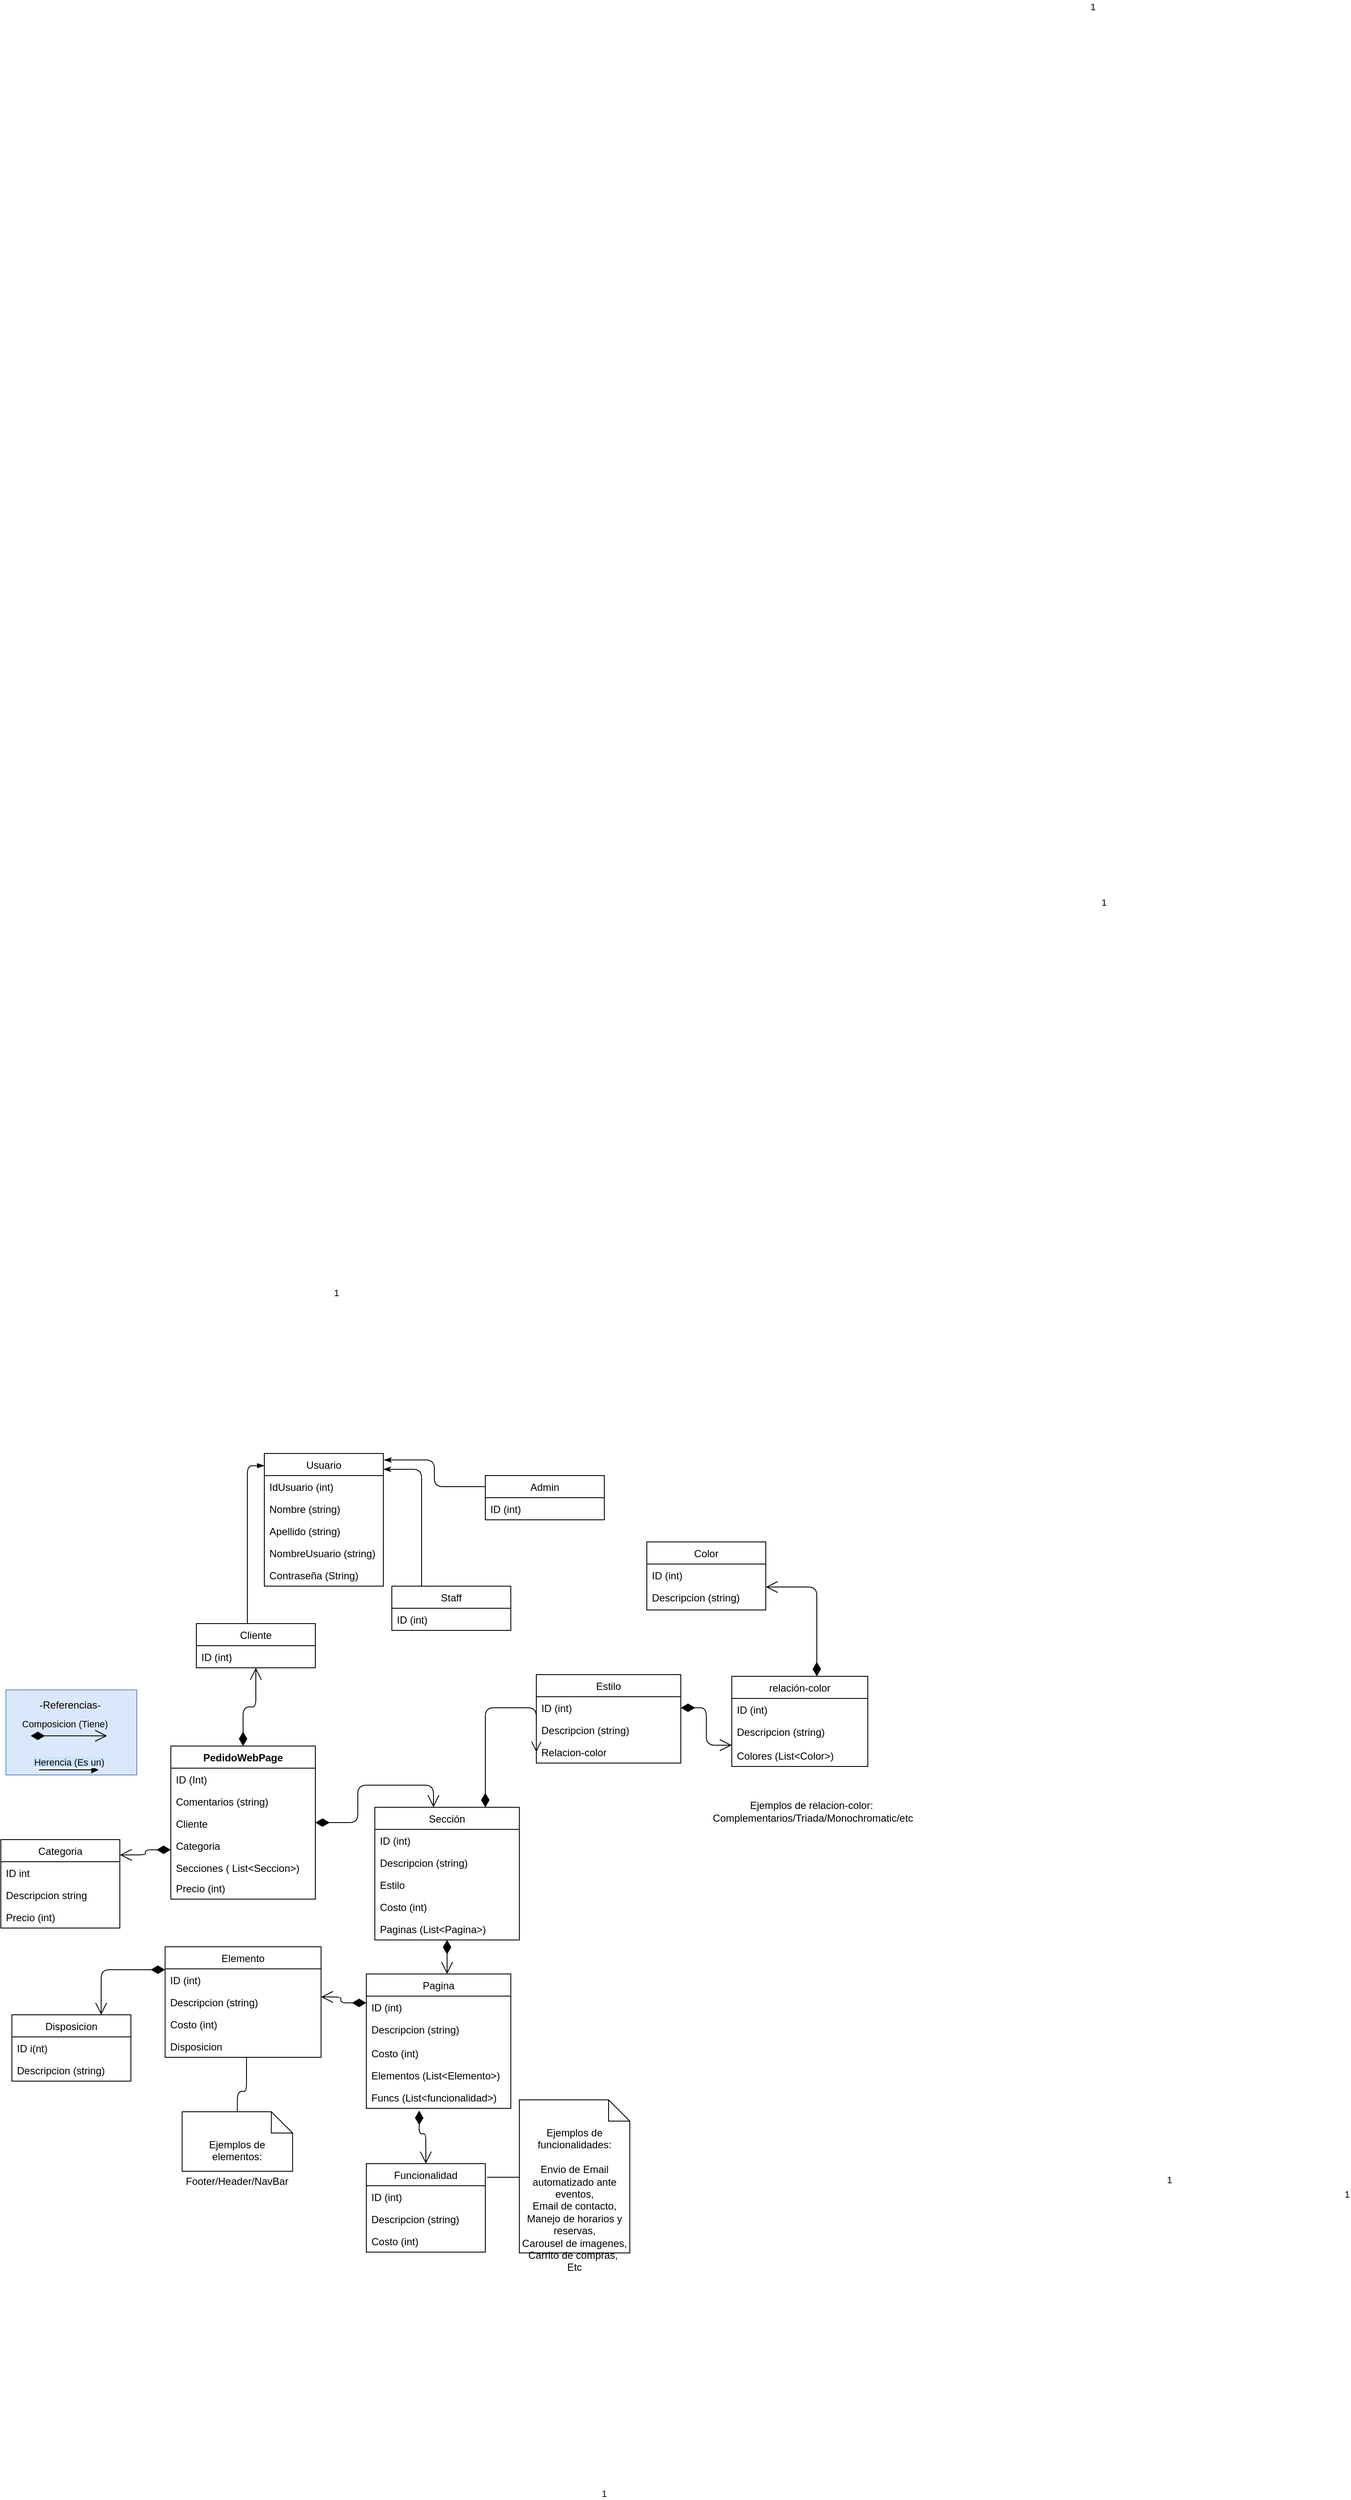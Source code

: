 <mxfile version="13.7.9" type="device" pages="2"><diagram id="vIYG2Fxx6F3eqHMiuBkE" name="Page-1"><mxGraphModel dx="1929" dy="2980" grid="1" gridSize="10" guides="1" tooltips="1" connect="1" arrows="1" fold="1" page="1" pageScale="1" pageWidth="827" pageHeight="1169" math="0" shadow="0"><root><mxCell id="0"/><mxCell id="1" parent="0"/><mxCell id="iHkyKrRg-yP8Q8fLfpzA-32" value="" style="html=1;fillColor=#dae8fc;strokeColor=#6c8ebf;" parent="1" vertex="1"><mxGeometry x="-224" y="28" width="154" height="100" as="geometry"/></mxCell><mxCell id="NEYaBUUp0sFS0tUPpVRK-43" value="Ejemplos de relacion-color:&amp;nbsp;&lt;br&gt;Complementarios/Triada/Monochromatic/etc" style="text;html=1;resizable=0;autosize=1;align=center;verticalAlign=middle;points=[];fillColor=none;strokeColor=none;rounded=0;" parent="1" vertex="1"><mxGeometry x="600" y="156" width="250" height="30" as="geometry"/></mxCell><mxCell id="NEYaBUUp0sFS0tUPpVRK-44" value="1" style="endArrow=open;html=1;endSize=12;startArrow=diamondThin;startSize=14;startFill=1;edgeStyle=orthogonalEdgeStyle;align=left;verticalAlign=bottom;" parent="1" source="NEYaBUUp0sFS0tUPpVRK-2" target="uo4EFMvPSz_pwG-1uHCR-4" edge="1"><mxGeometry x="-0.101" y="571" relative="1" as="geometry"><mxPoint x="210" y="60" as="sourcePoint"/><mxPoint x="370" y="60" as="targetPoint"/><Array as="points"><mxPoint x="190" y="184"/><mxPoint x="190" y="140"/><mxPoint x="279" y="140"/></Array><mxPoint x="-30" y="1" as="offset"/></mxGeometry></mxCell><mxCell id="NEYaBUUp0sFS0tUPpVRK-45" value="1" style="endArrow=open;html=1;endSize=12;startArrow=diamondThin;startSize=14;startFill=1;edgeStyle=orthogonalEdgeStyle;align=left;verticalAlign=bottom;" parent="1" source="NEYaBUUp0sFS0tUPpVRK-22" target="NEYaBUUp0sFS0tUPpVRK-46" edge="1"><mxGeometry x="1" y="-728" relative="1" as="geometry"><mxPoint x="540" y="50" as="sourcePoint"/><mxPoint x="660" y="50" as="targetPoint"/><Array as="points"><mxPoint x="600" y="49"/><mxPoint x="600" y="93"/></Array><mxPoint x="510" y="-208" as="offset"/></mxGeometry></mxCell><mxCell id="NEYaBUUp0sFS0tUPpVRK-46" value="relación-color" style="swimlane;fontStyle=0;childLayout=stackLayout;horizontal=1;startSize=26;fillColor=none;horizontalStack=0;resizeParent=1;resizeParentMax=0;resizeLast=0;collapsible=1;marginBottom=0;" parent="1" vertex="1"><mxGeometry x="630" y="12" width="160" height="106" as="geometry"/></mxCell><mxCell id="NEYaBUUp0sFS0tUPpVRK-47" value="ID (int)" style="text;strokeColor=none;fillColor=none;align=left;verticalAlign=top;spacingLeft=4;spacingRight=4;overflow=hidden;rotatable=0;points=[[0,0.5],[1,0.5]];portConstraint=eastwest;" parent="NEYaBUUp0sFS0tUPpVRK-46" vertex="1"><mxGeometry y="26" width="160" height="26" as="geometry"/></mxCell><mxCell id="NEYaBUUp0sFS0tUPpVRK-48" value="Descripcion (string)" style="text;strokeColor=none;fillColor=none;align=left;verticalAlign=top;spacingLeft=4;spacingRight=4;overflow=hidden;rotatable=0;points=[[0,0.5],[1,0.5]];portConstraint=eastwest;" parent="NEYaBUUp0sFS0tUPpVRK-46" vertex="1"><mxGeometry y="52" width="160" height="28" as="geometry"/></mxCell><mxCell id="NEYaBUUp0sFS0tUPpVRK-23" value="Colores (List&lt;Color&gt;)" style="text;strokeColor=none;fillColor=none;align=left;verticalAlign=top;spacingLeft=4;spacingRight=4;overflow=hidden;rotatable=0;points=[[0,0.5],[1,0.5]];portConstraint=eastwest;" parent="NEYaBUUp0sFS0tUPpVRK-46" vertex="1"><mxGeometry y="80" width="160" height="26" as="geometry"/></mxCell><mxCell id="NEYaBUUp0sFS0tUPpVRK-50" value="1" style="endArrow=open;html=1;endSize=12;startArrow=diamondThin;startSize=14;startFill=1;edgeStyle=orthogonalEdgeStyle;align=left;verticalAlign=bottom;entryX=0.75;entryY=0;entryDx=0;entryDy=0;" parent="1" source="iHkyKrRg-yP8Q8fLfpzA-3" target="NEYaBUUp0sFS0tUPpVRK-26" edge="1"><mxGeometry x="0.173" y="862" relative="1" as="geometry"><mxPoint x="-390" y="330" as="sourcePoint"/><mxPoint x="-110" y="390" as="targetPoint"/><Array as="points"><mxPoint x="-112" y="357"/></Array><mxPoint x="-560" y="-807" as="offset"/></mxGeometry></mxCell><mxCell id="NEYaBUUp0sFS0tUPpVRK-55" value="1" style="endArrow=open;html=1;endSize=12;startArrow=diamondThin;startSize=14;startFill=1;edgeStyle=orthogonalEdgeStyle;align=left;verticalAlign=bottom;" parent="1" source="NEYaBUUp0sFS0tUPpVRK-46" target="NEYaBUUp0sFS0tUPpVRK-51" edge="1"><mxGeometry x="1" y="-668" relative="1" as="geometry"><mxPoint x="530" y="20" as="sourcePoint"/><mxPoint x="660" y="20" as="targetPoint"/><Array as="points"><mxPoint x="730" y="-93"/></Array><mxPoint x="393" y="-128" as="offset"/></mxGeometry></mxCell><mxCell id="NEYaBUUp0sFS0tUPpVRK-62" value="1" style="endArrow=open;html=1;endSize=12;startArrow=diamondThin;startSize=14;startFill=1;edgeStyle=orthogonalEdgeStyle;align=left;verticalAlign=bottom;" parent="1" source="uo4EFMvPSz_pwG-1uHCR-4" target="NEYaBUUp0sFS0tUPpVRK-57" edge="1"><mxGeometry x="1" y="1088" relative="1" as="geometry"><mxPoint x="136" y="280" as="sourcePoint"/><mxPoint x="360" y="250" as="targetPoint"/><Array as="points"><mxPoint x="277" y="280"/><mxPoint x="280" y="280"/></Array><mxPoint x="-34" y="268" as="offset"/></mxGeometry></mxCell><mxCell id="NEYaBUUp0sFS0tUPpVRK-64" value="1" style="endArrow=open;html=1;endSize=12;startArrow=diamondThin;startSize=14;startFill=1;edgeStyle=orthogonalEdgeStyle;align=left;verticalAlign=bottom;entryX=1;entryY=0.173;entryDx=0;entryDy=0;entryPerimeter=0;" parent="1" source="NEYaBUUp0sFS0tUPpVRK-2" target="NEYaBUUp0sFS0tUPpVRK-7" edge="1"><mxGeometry x="1" y="-1147" relative="1" as="geometry"><mxPoint x="50" y="220" as="sourcePoint"/><mxPoint x="60" y="410" as="targetPoint"/><Array as="points"><mxPoint x="-60" y="216"/><mxPoint x="-60" y="222"/></Array><mxPoint x="1140" y="-1017" as="offset"/></mxGeometry></mxCell><mxCell id="iHkyKrRg-yP8Q8fLfpzA-25" style="edgeStyle=orthogonalEdgeStyle;rounded=1;orthogonalLoop=1;jettySize=auto;html=1;entryX=1.014;entryY=0.154;entryDx=0;entryDy=0;entryPerimeter=0;startArrow=none;startFill=0;startSize=14;endArrow=none;endFill=0;endSize=6;" parent="1" source="NEYaBUUp0sFS0tUPpVRK-68" target="NEYaBUUp0sFS0tUPpVRK-38" edge="1"><mxGeometry relative="1" as="geometry"><Array as="points"><mxPoint x="400" y="601"/><mxPoint x="400" y="601"/></Array></mxGeometry></mxCell><mxCell id="NEYaBUUp0sFS0tUPpVRK-68" value="&lt;span&gt;Ejemplos de funcionalidades:&lt;br&gt;&lt;/span&gt;&lt;br&gt;&lt;span&gt;Envio de Email automatizado ante eventos,&lt;/span&gt;&lt;br&gt;&lt;span&gt;Email de contacto,&lt;/span&gt;&lt;br&gt;&lt;span&gt;Manejo de horarios y reservas,&lt;/span&gt;&lt;br&gt;&lt;span&gt;Carousel de imagenes,&lt;/span&gt;&lt;br&gt;&lt;span&gt;Carrito de compras,&amp;nbsp;&lt;/span&gt;&lt;br&gt;&lt;span&gt;Etc&lt;/span&gt;" style="shape=note2;boundedLbl=1;whiteSpace=wrap;html=1;size=25;verticalAlign=top;align=center;" parent="1" vertex="1"><mxGeometry x="380" y="510" width="130" height="180" as="geometry"/></mxCell><mxCell id="iHkyKrRg-yP8Q8fLfpzA-2" style="edgeStyle=orthogonalEdgeStyle;rounded=1;orthogonalLoop=1;jettySize=auto;html=1;startArrow=diamondThin;startFill=1;endSize=12;startSize=14;endArrow=open;endFill=0;" parent="1" source="NEYaBUUp0sFS0tUPpVRK-57" target="iHkyKrRg-yP8Q8fLfpzA-3" edge="1"><mxGeometry relative="1" as="geometry"><mxPoint x="340" y="405" as="targetPoint"/><Array as="points"><mxPoint x="170" y="396"/><mxPoint x="170" y="389"/></Array></mxGeometry></mxCell><mxCell id="iHkyKrRg-yP8Q8fLfpzA-11" style="edgeStyle=orthogonalEdgeStyle;rounded=1;orthogonalLoop=1;jettySize=auto;html=1;startArrow=diamondThin;startFill=1;startSize=14;endArrow=open;endFill=0;endSize=12;exitX=0.366;exitY=1.104;exitDx=0;exitDy=0;exitPerimeter=0;" parent="1" source="iHkyKrRg-yP8Q8fLfpzA-12" target="NEYaBUUp0sFS0tUPpVRK-38" edge="1"><mxGeometry relative="1" as="geometry"><mxPoint x="450" y="300" as="targetPoint"/><Array as="points"><mxPoint x="262" y="550"/><mxPoint x="270" y="550"/></Array></mxGeometry></mxCell><mxCell id="iHkyKrRg-yP8Q8fLfpzA-10" style="edgeStyle=orthogonalEdgeStyle;rounded=1;orthogonalLoop=1;jettySize=auto;html=1;exitX=0.5;exitY=0;exitDx=0;exitDy=0;startArrow=none;startFill=0;startSize=14;endArrow=none;endFill=0;endSize=6;" parent="1" source="iHkyKrRg-yP8Q8fLfpzA-7" target="iHkyKrRg-yP8Q8fLfpzA-3" edge="1"><mxGeometry relative="1" as="geometry"><mxPoint x="372.25" y="672" as="targetPoint"/><Array as="points"><mxPoint x="48" y="500"/><mxPoint x="59" y="500"/></Array></mxGeometry></mxCell><mxCell id="iHkyKrRg-yP8Q8fLfpzA-7" value="&lt;span&gt;Ejemplos de elementos:&lt;br&gt;&lt;/span&gt;&lt;br&gt;Footer/Header/NavBar" style="shape=note2;boundedLbl=1;whiteSpace=wrap;html=1;size=25;verticalAlign=top;align=center;" parent="1" vertex="1"><mxGeometry x="-16.75" y="524" width="130" height="70" as="geometry"/></mxCell><mxCell id="iHkyKrRg-yP8Q8fLfpzA-24" style="edgeStyle=orthogonalEdgeStyle;rounded=1;orthogonalLoop=1;jettySize=auto;html=1;startArrow=none;startFill=0;startSize=14;endArrow=blockThin;endFill=1;endSize=6;entryX=0;entryY=0.092;entryDx=0;entryDy=0;entryPerimeter=0;" parent="1" source="iHkyKrRg-yP8Q8fLfpzA-14" target="iHkyKrRg-yP8Q8fLfpzA-19" edge="1"><mxGeometry relative="1" as="geometry"><mxPoint x="70" y="-200" as="targetPoint"/><Array as="points"><mxPoint x="60" y="-236"/></Array></mxGeometry></mxCell><mxCell id="NEYaBUUp0sFS0tUPpVRK-26" value="Disposicion" style="swimlane;fontStyle=0;childLayout=stackLayout;horizontal=1;startSize=26;fillColor=none;horizontalStack=0;resizeParent=1;resizeParentMax=0;resizeLast=0;collapsible=1;marginBottom=0;" parent="1" vertex="1"><mxGeometry x="-217" y="410" width="140" height="78" as="geometry"/></mxCell><mxCell id="NEYaBUUp0sFS0tUPpVRK-27" value="ID i(nt)" style="text;strokeColor=none;fillColor=none;align=left;verticalAlign=top;spacingLeft=4;spacingRight=4;overflow=hidden;rotatable=0;points=[[0,0.5],[1,0.5]];portConstraint=eastwest;" parent="NEYaBUUp0sFS0tUPpVRK-26" vertex="1"><mxGeometry y="26" width="140" height="26" as="geometry"/></mxCell><mxCell id="NEYaBUUp0sFS0tUPpVRK-28" value="Descripcion (string)" style="text;strokeColor=none;fillColor=none;align=left;verticalAlign=top;spacingLeft=4;spacingRight=4;overflow=hidden;rotatable=0;points=[[0,0.5],[1,0.5]];portConstraint=eastwest;" parent="NEYaBUUp0sFS0tUPpVRK-26" vertex="1"><mxGeometry y="52" width="140" height="26" as="geometry"/></mxCell><mxCell id="iHkyKrRg-yP8Q8fLfpzA-26" value="1" style="endArrow=open;html=1;endSize=12;startArrow=diamondThin;startSize=14;startFill=1;edgeStyle=orthogonalEdgeStyle;align=left;verticalAlign=bottom;" parent="1" edge="1"><mxGeometry x="1" y="-1071" relative="1" as="geometry"><mxPoint x="-195" y="82" as="sourcePoint"/><mxPoint x="-105" y="82" as="targetPoint"/><mxPoint x="580" y="-171" as="offset"/></mxGeometry></mxCell><mxCell id="iHkyKrRg-yP8Q8fLfpzA-27" value="&lt;span style=&quot;background-color: rgb(204 , 229 , 255)&quot;&gt;Herencia (Es un)&lt;/span&gt;" style="html=1;verticalAlign=bottom;endArrow=block;" parent="1" edge="1"><mxGeometry width="80" relative="1" as="geometry"><mxPoint x="-185" y="122" as="sourcePoint"/><mxPoint x="-115" y="122" as="targetPoint"/></mxGeometry></mxCell><mxCell id="iHkyKrRg-yP8Q8fLfpzA-31" value="&lt;p style=&quot;line-height: 0% ; font-size: 11px&quot;&gt;Composicion (Tiene)&lt;/p&gt;" style="text;html=1;resizable=0;autosize=1;align=center;verticalAlign=middle;points=[];fillColor=none;strokeColor=none;rounded=0;" parent="1" vertex="1"><mxGeometry x="-215" y="52" width="120" height="30" as="geometry"/></mxCell><mxCell id="iHkyKrRg-yP8Q8fLfpzA-34" value="-Referencias-" style="text;html=1;resizable=0;autosize=1;align=center;verticalAlign=middle;points=[];fillColor=none;strokeColor=none;rounded=0;" parent="1" vertex="1"><mxGeometry x="-194" y="36" width="90" height="20" as="geometry"/></mxCell><mxCell id="iHkyKrRg-yP8Q8fLfpzA-35" style="edgeStyle=orthogonalEdgeStyle;rounded=1;orthogonalLoop=1;jettySize=auto;html=1;startArrow=diamondThin;startFill=1;startSize=14;endArrow=open;endFill=0;endSize=12;" parent="1" source="NEYaBUUp0sFS0tUPpVRK-2" target="iHkyKrRg-yP8Q8fLfpzA-14" edge="1"><mxGeometry relative="1" as="geometry"/></mxCell><mxCell id="iHkyKrRg-yP8Q8fLfpzA-44" style="edgeStyle=orthogonalEdgeStyle;rounded=1;orthogonalLoop=1;jettySize=auto;html=1;startArrow=none;startFill=0;startSize=14;endArrow=classicThin;endFill=1;endSize=6;entryX=1;entryY=0.119;entryDx=0;entryDy=0;entryPerimeter=0;exitX=0.25;exitY=0;exitDx=0;exitDy=0;" parent="1" source="iHkyKrRg-yP8Q8fLfpzA-41" target="iHkyKrRg-yP8Q8fLfpzA-19" edge="1"><mxGeometry relative="1" as="geometry"><mxPoint x="190" y="-140" as="targetPoint"/></mxGeometry></mxCell><mxCell id="iHkyKrRg-yP8Q8fLfpzA-45" style="edgeStyle=orthogonalEdgeStyle;rounded=1;orthogonalLoop=1;jettySize=auto;html=1;startArrow=none;startFill=0;startSize=14;endArrow=classicThin;endFill=1;endSize=6;entryX=1.006;entryY=0.049;entryDx=0;entryDy=0;entryPerimeter=0;exitX=0;exitY=0.25;exitDx=0;exitDy=0;" parent="1" source="iHkyKrRg-yP8Q8fLfpzA-36" target="iHkyKrRg-yP8Q8fLfpzA-19" edge="1"><mxGeometry relative="1" as="geometry"><mxPoint x="284" y="-240" as="targetPoint"/><mxPoint x="343" y="-180" as="sourcePoint"/></mxGeometry></mxCell><mxCell id="iHkyKrRg-yP8Q8fLfpzA-14" value="Cliente" style="swimlane;fontStyle=0;childLayout=stackLayout;horizontal=1;startSize=26;fillColor=none;horizontalStack=0;resizeParent=1;resizeParentMax=0;resizeLast=0;collapsible=1;marginBottom=0;" parent="1" vertex="1"><mxGeometry y="-50" width="140" height="52" as="geometry"/></mxCell><mxCell id="iHkyKrRg-yP8Q8fLfpzA-15" value="ID (int)" style="text;strokeColor=none;fillColor=none;align=left;verticalAlign=top;spacingLeft=4;spacingRight=4;overflow=hidden;rotatable=0;points=[[0,0.5],[1,0.5]];portConstraint=eastwest;" parent="iHkyKrRg-yP8Q8fLfpzA-14" vertex="1"><mxGeometry y="26" width="140" height="26" as="geometry"/></mxCell><mxCell id="iHkyKrRg-yP8Q8fLfpzA-19" value="Usuario" style="swimlane;fontStyle=0;childLayout=stackLayout;horizontal=1;startSize=26;fillColor=none;horizontalStack=0;resizeParent=1;resizeParentMax=0;resizeLast=0;collapsible=1;marginBottom=0;" parent="1" vertex="1"><mxGeometry x="80" y="-250" width="140" height="156" as="geometry"/></mxCell><mxCell id="iHkyKrRg-yP8Q8fLfpzA-20" value="IdUsuario (int)" style="text;strokeColor=none;fillColor=none;align=left;verticalAlign=top;spacingLeft=4;spacingRight=4;overflow=hidden;rotatable=0;points=[[0,0.5],[1,0.5]];portConstraint=eastwest;" parent="iHkyKrRg-yP8Q8fLfpzA-19" vertex="1"><mxGeometry y="26" width="140" height="26" as="geometry"/></mxCell><mxCell id="iHkyKrRg-yP8Q8fLfpzA-38" value="Nombre (string)" style="text;strokeColor=none;fillColor=none;align=left;verticalAlign=top;spacingLeft=4;spacingRight=4;overflow=hidden;rotatable=0;points=[[0,0.5],[1,0.5]];portConstraint=eastwest;" parent="iHkyKrRg-yP8Q8fLfpzA-19" vertex="1"><mxGeometry y="52" width="140" height="26" as="geometry"/></mxCell><mxCell id="iHkyKrRg-yP8Q8fLfpzA-39" value="Apellido (string)" style="text;strokeColor=none;fillColor=none;align=left;verticalAlign=top;spacingLeft=4;spacingRight=4;overflow=hidden;rotatable=0;points=[[0,0.5],[1,0.5]];portConstraint=eastwest;" parent="iHkyKrRg-yP8Q8fLfpzA-19" vertex="1"><mxGeometry y="78" width="140" height="26" as="geometry"/></mxCell><mxCell id="iHkyKrRg-yP8Q8fLfpzA-46" value="NombreUsuario (string)" style="text;strokeColor=none;fillColor=none;align=left;verticalAlign=top;spacingLeft=4;spacingRight=4;overflow=hidden;rotatable=0;points=[[0,0.5],[1,0.5]];portConstraint=eastwest;" parent="iHkyKrRg-yP8Q8fLfpzA-19" vertex="1"><mxGeometry y="104" width="140" height="26" as="geometry"/></mxCell><mxCell id="iHkyKrRg-yP8Q8fLfpzA-47" value="Contraseña (String)" style="text;strokeColor=none;fillColor=none;align=left;verticalAlign=top;spacingLeft=4;spacingRight=4;overflow=hidden;rotatable=0;points=[[0,0.5],[1,0.5]];portConstraint=eastwest;" parent="iHkyKrRg-yP8Q8fLfpzA-19" vertex="1"><mxGeometry y="130" width="140" height="26" as="geometry"/></mxCell><mxCell id="iHkyKrRg-yP8Q8fLfpzA-36" value="Admin" style="swimlane;fontStyle=0;childLayout=stackLayout;horizontal=1;startSize=26;fillColor=none;horizontalStack=0;resizeParent=1;resizeParentMax=0;resizeLast=0;collapsible=1;marginBottom=0;" parent="1" vertex="1"><mxGeometry x="340" y="-224" width="140" height="52" as="geometry"/></mxCell><mxCell id="iHkyKrRg-yP8Q8fLfpzA-37" value="ID (int)" style="text;strokeColor=none;fillColor=none;align=left;verticalAlign=top;spacingLeft=4;spacingRight=4;overflow=hidden;rotatable=0;points=[[0,0.5],[1,0.5]];portConstraint=eastwest;" parent="iHkyKrRg-yP8Q8fLfpzA-36" vertex="1"><mxGeometry y="26" width="140" height="26" as="geometry"/></mxCell><mxCell id="iHkyKrRg-yP8Q8fLfpzA-41" value="Staff" style="swimlane;fontStyle=0;childLayout=stackLayout;horizontal=1;startSize=26;fillColor=none;horizontalStack=0;resizeParent=1;resizeParentMax=0;resizeLast=0;collapsible=1;marginBottom=0;" parent="1" vertex="1"><mxGeometry x="230" y="-94" width="140" height="52" as="geometry"/></mxCell><mxCell id="iHkyKrRg-yP8Q8fLfpzA-42" value="ID (int)" style="text;strokeColor=none;fillColor=none;align=left;verticalAlign=top;spacingLeft=4;spacingRight=4;overflow=hidden;rotatable=0;points=[[0,0.5],[1,0.5]];portConstraint=eastwest;" parent="iHkyKrRg-yP8Q8fLfpzA-41" vertex="1"><mxGeometry y="26" width="140" height="26" as="geometry"/></mxCell><mxCell id="uo4EFMvPSz_pwG-1uHCR-8" style="edgeStyle=orthogonalEdgeStyle;rounded=1;orthogonalLoop=1;jettySize=auto;html=1;startArrow=open;startFill=0;startSize=10;endArrow=diamondThin;endFill=1;endSize=14;exitX=0;exitY=0.5;exitDx=0;exitDy=0;" parent="1" source="NEYaBUUp0sFS0tUPpVRK-24" target="uo4EFMvPSz_pwG-1uHCR-4" edge="1"><mxGeometry relative="1" as="geometry"><Array as="points"><mxPoint x="340" y="49"/></Array></mxGeometry></mxCell><mxCell id="NEYaBUUp0sFS0tUPpVRK-7" value="Categoria" style="swimlane;fontStyle=0;childLayout=stackLayout;horizontal=1;startSize=26;fillColor=none;horizontalStack=0;resizeParent=1;resizeParentMax=0;resizeLast=0;collapsible=1;marginBottom=0;" parent="1" vertex="1"><mxGeometry x="-230" y="204" width="140" height="104" as="geometry"/></mxCell><mxCell id="NEYaBUUp0sFS0tUPpVRK-8" value="ID int" style="text;strokeColor=none;fillColor=none;align=left;verticalAlign=top;spacingLeft=4;spacingRight=4;overflow=hidden;rotatable=0;points=[[0,0.5],[1,0.5]];portConstraint=eastwest;" parent="NEYaBUUp0sFS0tUPpVRK-7" vertex="1"><mxGeometry y="26" width="140" height="26" as="geometry"/></mxCell><mxCell id="NEYaBUUp0sFS0tUPpVRK-9" value="Descripcion string" style="text;strokeColor=none;fillColor=none;align=left;verticalAlign=top;spacingLeft=4;spacingRight=4;overflow=hidden;rotatable=0;points=[[0,0.5],[1,0.5]];portConstraint=eastwest;" parent="NEYaBUUp0sFS0tUPpVRK-7" vertex="1"><mxGeometry y="52" width="140" height="26" as="geometry"/></mxCell><mxCell id="NEYaBUUp0sFS0tUPpVRK-65" value="Precio (int)" style="text;strokeColor=none;fillColor=none;align=left;verticalAlign=top;spacingLeft=4;spacingRight=4;overflow=hidden;rotatable=0;points=[[0,0.5],[1,0.5]];portConstraint=eastwest;" parent="NEYaBUUp0sFS0tUPpVRK-7" vertex="1"><mxGeometry y="78" width="140" height="26" as="geometry"/></mxCell><mxCell id="NEYaBUUp0sFS0tUPpVRK-2" value="PedidoWebPage" style="swimlane;fontStyle=1;align=center;verticalAlign=top;childLayout=stackLayout;horizontal=1;startSize=26;horizontalStack=0;resizeParent=1;resizeParentMax=0;resizeLast=0;collapsible=1;marginBottom=0;" parent="1" vertex="1"><mxGeometry x="-30" y="94" width="170" height="180" as="geometry"><mxRectangle x="50" y="40" width="130" height="26" as="alternateBounds"/></mxGeometry></mxCell><mxCell id="NEYaBUUp0sFS0tUPpVRK-15" value="ID (Int)" style="text;strokeColor=none;fillColor=none;align=left;verticalAlign=top;spacingLeft=4;spacingRight=4;overflow=hidden;rotatable=0;points=[[0,0.5],[1,0.5]];portConstraint=eastwest;" parent="NEYaBUUp0sFS0tUPpVRK-2" vertex="1"><mxGeometry y="26" width="170" height="26" as="geometry"/></mxCell><mxCell id="NEYaBUUp0sFS0tUPpVRK-14" value="Comentarios (string)" style="text;strokeColor=none;fillColor=none;align=left;verticalAlign=top;spacingLeft=4;spacingRight=4;overflow=hidden;rotatable=0;points=[[0,0.5],[1,0.5]];portConstraint=eastwest;" parent="NEYaBUUp0sFS0tUPpVRK-2" vertex="1"><mxGeometry y="52" width="170" height="26" as="geometry"/></mxCell><mxCell id="iHkyKrRg-yP8Q8fLfpzA-13" value="Cliente" style="text;strokeColor=none;fillColor=none;align=left;verticalAlign=top;spacingLeft=4;spacingRight=4;overflow=hidden;rotatable=0;points=[[0,0.5],[1,0.5]];portConstraint=eastwest;" parent="NEYaBUUp0sFS0tUPpVRK-2" vertex="1"><mxGeometry y="78" width="170" height="26" as="geometry"/></mxCell><mxCell id="NEYaBUUp0sFS0tUPpVRK-17" value="Categoria" style="text;strokeColor=none;fillColor=none;align=left;verticalAlign=top;spacingLeft=4;spacingRight=4;overflow=hidden;rotatable=0;points=[[0,0.5],[1,0.5]];portConstraint=eastwest;" parent="NEYaBUUp0sFS0tUPpVRK-2" vertex="1"><mxGeometry y="104" width="170" height="26" as="geometry"/></mxCell><mxCell id="NEYaBUUp0sFS0tUPpVRK-3" value="Secciones ( List&lt;Seccion&gt;)" style="text;strokeColor=none;fillColor=none;align=left;verticalAlign=top;spacingLeft=4;spacingRight=4;overflow=hidden;rotatable=0;points=[[0,0.5],[1,0.5]];portConstraint=eastwest;" parent="NEYaBUUp0sFS0tUPpVRK-2" vertex="1"><mxGeometry y="130" width="170" height="24" as="geometry"/></mxCell><mxCell id="Yko3_1pDdKCYY6-CNo1J-3" value="Precio (int)" style="text;strokeColor=none;fillColor=none;align=left;verticalAlign=top;spacingLeft=4;spacingRight=4;overflow=hidden;rotatable=0;points=[[0,0.5],[1,0.5]];portConstraint=eastwest;" vertex="1" parent="NEYaBUUp0sFS0tUPpVRK-2"><mxGeometry y="154" width="170" height="26" as="geometry"/></mxCell><mxCell id="uo4EFMvPSz_pwG-1uHCR-4" value="Sección" style="swimlane;fontStyle=0;childLayout=stackLayout;horizontal=1;startSize=26;fillColor=none;horizontalStack=0;resizeParent=1;resizeParentMax=0;resizeLast=0;collapsible=1;marginBottom=0;" parent="1" vertex="1"><mxGeometry x="210" y="166" width="170" height="156" as="geometry"/></mxCell><mxCell id="uo4EFMvPSz_pwG-1uHCR-6" value="ID (int)" style="text;strokeColor=none;fillColor=none;align=left;verticalAlign=top;spacingLeft=4;spacingRight=4;overflow=hidden;rotatable=0;points=[[0,0.5],[1,0.5]];portConstraint=eastwest;" parent="uo4EFMvPSz_pwG-1uHCR-4" vertex="1"><mxGeometry y="26" width="170" height="26" as="geometry"/></mxCell><mxCell id="uo4EFMvPSz_pwG-1uHCR-7" value="Descripcion (string)" style="text;strokeColor=none;fillColor=none;align=left;verticalAlign=top;spacingLeft=4;spacingRight=4;overflow=hidden;rotatable=0;points=[[0,0.5],[1,0.5]];portConstraint=eastwest;" parent="uo4EFMvPSz_pwG-1uHCR-4" vertex="1"><mxGeometry y="52" width="170" height="26" as="geometry"/></mxCell><mxCell id="NEYaBUUp0sFS0tUPpVRK-11" value="Estilo" style="text;strokeColor=none;fillColor=none;align=left;verticalAlign=top;spacingLeft=4;spacingRight=4;overflow=hidden;rotatable=0;points=[[0,0.5],[1,0.5]];portConstraint=eastwest;" parent="uo4EFMvPSz_pwG-1uHCR-4" vertex="1"><mxGeometry y="78" width="170" height="26" as="geometry"/></mxCell><mxCell id="Yko3_1pDdKCYY6-CNo1J-1" value="Costo (int)" style="text;strokeColor=none;fillColor=none;align=left;verticalAlign=top;spacingLeft=4;spacingRight=4;overflow=hidden;rotatable=0;points=[[0,0.5],[1,0.5]];portConstraint=eastwest;" vertex="1" parent="uo4EFMvPSz_pwG-1uHCR-4"><mxGeometry y="104" width="170" height="26" as="geometry"/></mxCell><mxCell id="Yko3_1pDdKCYY6-CNo1J-2" value="Paginas (List&lt;Pagina&gt;)" style="text;strokeColor=none;fillColor=none;align=left;verticalAlign=top;spacingLeft=4;spacingRight=4;overflow=hidden;rotatable=0;points=[[0,0.5],[1,0.5]];portConstraint=eastwest;" vertex="1" parent="uo4EFMvPSz_pwG-1uHCR-4"><mxGeometry y="130" width="170" height="26" as="geometry"/></mxCell><mxCell id="NEYaBUUp0sFS0tUPpVRK-22" value="Estilo" style="swimlane;fontStyle=0;childLayout=stackLayout;horizontal=1;startSize=26;fillColor=none;horizontalStack=0;resizeParent=1;resizeParentMax=0;resizeLast=0;collapsible=1;marginBottom=0;" parent="1" vertex="1"><mxGeometry x="400" y="10" width="170" height="104" as="geometry"/></mxCell><mxCell id="821GplbFn1s3iD7dHilZ-1" value="ID (int)" style="text;strokeColor=none;fillColor=none;align=left;verticalAlign=top;spacingLeft=4;spacingRight=4;overflow=hidden;rotatable=0;points=[[0,0.5],[1,0.5]];portConstraint=eastwest;" parent="NEYaBUUp0sFS0tUPpVRK-22" vertex="1"><mxGeometry y="26" width="170" height="26" as="geometry"/></mxCell><mxCell id="821GplbFn1s3iD7dHilZ-2" value="Descripcion (string)" style="text;strokeColor=none;fillColor=none;align=left;verticalAlign=top;spacingLeft=4;spacingRight=4;overflow=hidden;rotatable=0;points=[[0,0.5],[1,0.5]];portConstraint=eastwest;" parent="NEYaBUUp0sFS0tUPpVRK-22" vertex="1"><mxGeometry y="52" width="170" height="26" as="geometry"/></mxCell><mxCell id="NEYaBUUp0sFS0tUPpVRK-24" value="Relacion-color" style="text;strokeColor=none;fillColor=none;align=left;verticalAlign=top;spacingLeft=4;spacingRight=4;overflow=hidden;rotatable=0;points=[[0,0.5],[1,0.5]];portConstraint=eastwest;" parent="NEYaBUUp0sFS0tUPpVRK-22" vertex="1"><mxGeometry y="78" width="170" height="26" as="geometry"/></mxCell><mxCell id="NEYaBUUp0sFS0tUPpVRK-51" value="Color" style="swimlane;fontStyle=0;childLayout=stackLayout;horizontal=1;startSize=26;fillColor=none;horizontalStack=0;resizeParent=1;resizeParentMax=0;resizeLast=0;collapsible=1;marginBottom=0;" parent="1" vertex="1"><mxGeometry x="530" y="-146" width="140" height="80" as="geometry"/></mxCell><mxCell id="NEYaBUUp0sFS0tUPpVRK-52" value="ID (int)" style="text;strokeColor=none;fillColor=none;align=left;verticalAlign=top;spacingLeft=4;spacingRight=4;overflow=hidden;rotatable=0;points=[[0,0.5],[1,0.5]];portConstraint=eastwest;" parent="NEYaBUUp0sFS0tUPpVRK-51" vertex="1"><mxGeometry y="26" width="140" height="26" as="geometry"/></mxCell><mxCell id="NEYaBUUp0sFS0tUPpVRK-53" value="Descripcion (string)" style="text;strokeColor=none;fillColor=none;align=left;verticalAlign=top;spacingLeft=4;spacingRight=4;overflow=hidden;rotatable=0;points=[[0,0.5],[1,0.5]];portConstraint=eastwest;" parent="NEYaBUUp0sFS0tUPpVRK-51" vertex="1"><mxGeometry y="52" width="140" height="28" as="geometry"/></mxCell><mxCell id="iHkyKrRg-yP8Q8fLfpzA-3" value="Elemento" style="swimlane;fontStyle=0;childLayout=stackLayout;horizontal=1;startSize=26;fillColor=none;horizontalStack=0;resizeParent=1;resizeParentMax=0;resizeLast=0;collapsible=1;marginBottom=0;" parent="1" vertex="1"><mxGeometry x="-36.75" y="330" width="183.5" height="130" as="geometry"/></mxCell><mxCell id="iHkyKrRg-yP8Q8fLfpzA-4" value="ID (int)" style="text;strokeColor=none;fillColor=none;align=left;verticalAlign=top;spacingLeft=4;spacingRight=4;overflow=hidden;rotatable=0;points=[[0,0.5],[1,0.5]];portConstraint=eastwest;" parent="iHkyKrRg-yP8Q8fLfpzA-3" vertex="1"><mxGeometry y="26" width="183.5" height="26" as="geometry"/></mxCell><mxCell id="iHkyKrRg-yP8Q8fLfpzA-5" value="Descripcion (string)" style="text;strokeColor=none;fillColor=none;align=left;verticalAlign=top;spacingLeft=4;spacingRight=4;overflow=hidden;rotatable=0;points=[[0,0.5],[1,0.5]];portConstraint=eastwest;" parent="iHkyKrRg-yP8Q8fLfpzA-3" vertex="1"><mxGeometry y="52" width="183.5" height="26" as="geometry"/></mxCell><mxCell id="iHkyKrRg-yP8Q8fLfpzA-6" value="Costo (int)" style="text;strokeColor=none;fillColor=none;align=left;verticalAlign=top;spacingLeft=4;spacingRight=4;overflow=hidden;rotatable=0;points=[[0,0.5],[1,0.5]];portConstraint=eastwest;" parent="iHkyKrRg-yP8Q8fLfpzA-3" vertex="1"><mxGeometry y="78" width="183.5" height="26" as="geometry"/></mxCell><mxCell id="NEYaBUUp0sFS0tUPpVRK-12" value="Disposicion" style="text;strokeColor=none;fillColor=none;align=left;verticalAlign=top;spacingLeft=4;spacingRight=4;overflow=hidden;rotatable=0;points=[[0,0.5],[1,0.5]];portConstraint=eastwest;" parent="iHkyKrRg-yP8Q8fLfpzA-3" vertex="1"><mxGeometry y="104" width="183.5" height="26" as="geometry"/></mxCell><mxCell id="NEYaBUUp0sFS0tUPpVRK-38" value="Funcionalidad" style="swimlane;fontStyle=0;childLayout=stackLayout;horizontal=1;startSize=26;fillColor=none;horizontalStack=0;resizeParent=1;resizeParentMax=0;resizeLast=0;collapsible=1;marginBottom=0;" parent="1" vertex="1"><mxGeometry x="200" y="585" width="140" height="104" as="geometry"/></mxCell><mxCell id="NEYaBUUp0sFS0tUPpVRK-39" value="ID (int)" style="text;strokeColor=none;fillColor=none;align=left;verticalAlign=top;spacingLeft=4;spacingRight=4;overflow=hidden;rotatable=0;points=[[0,0.5],[1,0.5]];portConstraint=eastwest;" parent="NEYaBUUp0sFS0tUPpVRK-38" vertex="1"><mxGeometry y="26" width="140" height="26" as="geometry"/></mxCell><mxCell id="NEYaBUUp0sFS0tUPpVRK-40" value="Descripcion (string)" style="text;strokeColor=none;fillColor=none;align=left;verticalAlign=top;spacingLeft=4;spacingRight=4;overflow=hidden;rotatable=0;points=[[0,0.5],[1,0.5]];portConstraint=eastwest;" parent="NEYaBUUp0sFS0tUPpVRK-38" vertex="1"><mxGeometry y="52" width="140" height="26" as="geometry"/></mxCell><mxCell id="NEYaBUUp0sFS0tUPpVRK-41" value="Costo (int)" style="text;strokeColor=none;fillColor=none;align=left;verticalAlign=top;spacingLeft=4;spacingRight=4;overflow=hidden;rotatable=0;points=[[0,0.5],[1,0.5]];portConstraint=eastwest;" parent="NEYaBUUp0sFS0tUPpVRK-38" vertex="1"><mxGeometry y="78" width="140" height="26" as="geometry"/></mxCell><mxCell id="NEYaBUUp0sFS0tUPpVRK-57" value="Pagina" style="swimlane;fontStyle=0;childLayout=stackLayout;horizontal=1;startSize=26;fillColor=none;horizontalStack=0;resizeParent=1;resizeParentMax=0;resizeLast=0;collapsible=1;marginBottom=0;" parent="1" vertex="1"><mxGeometry x="200" y="362" width="170" height="158" as="geometry"/></mxCell><mxCell id="NEYaBUUp0sFS0tUPpVRK-58" value="ID (int)" style="text;strokeColor=none;fillColor=none;align=left;verticalAlign=top;spacingLeft=4;spacingRight=4;overflow=hidden;rotatable=0;points=[[0,0.5],[1,0.5]];portConstraint=eastwest;" parent="NEYaBUUp0sFS0tUPpVRK-57" vertex="1"><mxGeometry y="26" width="170" height="26" as="geometry"/></mxCell><mxCell id="NEYaBUUp0sFS0tUPpVRK-59" value="Descripcion (string)" style="text;strokeColor=none;fillColor=none;align=left;verticalAlign=top;spacingLeft=4;spacingRight=4;overflow=hidden;rotatable=0;points=[[0,0.5],[1,0.5]];portConstraint=eastwest;" parent="NEYaBUUp0sFS0tUPpVRK-57" vertex="1"><mxGeometry y="52" width="170" height="28" as="geometry"/></mxCell><mxCell id="NEYaBUUp0sFS0tUPpVRK-60" value="Costo (int)" style="text;strokeColor=none;fillColor=none;align=left;verticalAlign=top;spacingLeft=4;spacingRight=4;overflow=hidden;rotatable=0;points=[[0,0.5],[1,0.5]];portConstraint=eastwest;" parent="NEYaBUUp0sFS0tUPpVRK-57" vertex="1"><mxGeometry y="80" width="170" height="26" as="geometry"/></mxCell><mxCell id="iHkyKrRg-yP8Q8fLfpzA-1" value="Elementos (List&lt;Elemento&gt;)" style="text;strokeColor=none;fillColor=none;align=left;verticalAlign=top;spacingLeft=4;spacingRight=4;overflow=hidden;rotatable=0;points=[[0,0.5],[1,0.5]];portConstraint=eastwest;" parent="NEYaBUUp0sFS0tUPpVRK-57" vertex="1"><mxGeometry y="106" width="170" height="26" as="geometry"/></mxCell><mxCell id="iHkyKrRg-yP8Q8fLfpzA-12" value="Funcs (List&lt;funcionalidad&gt;)" style="text;strokeColor=none;fillColor=none;align=left;verticalAlign=top;spacingLeft=4;spacingRight=4;overflow=hidden;rotatable=0;points=[[0,0.5],[1,0.5]];portConstraint=eastwest;" parent="NEYaBUUp0sFS0tUPpVRK-57" vertex="1"><mxGeometry y="132" width="170" height="26" as="geometry"/></mxCell></root></mxGraphModel></diagram><diagram id="LwEKwLbgbpksY7krcVM1" name="Page-2"><mxGraphModel dx="419" dy="822" grid="1" gridSize="10" guides="1" tooltips="1" connect="1" arrows="1" fold="1" page="1" pageScale="1" pageWidth="850" pageHeight="1100" math="0" shadow="0"><root><mxCell id="wxgfHv1V1WhHTGUcW_lo-0"/><mxCell id="wxgfHv1V1WhHTGUcW_lo-1" parent="wxgfHv1V1WhHTGUcW_lo-0"/></root></mxGraphModel></diagram></mxfile>